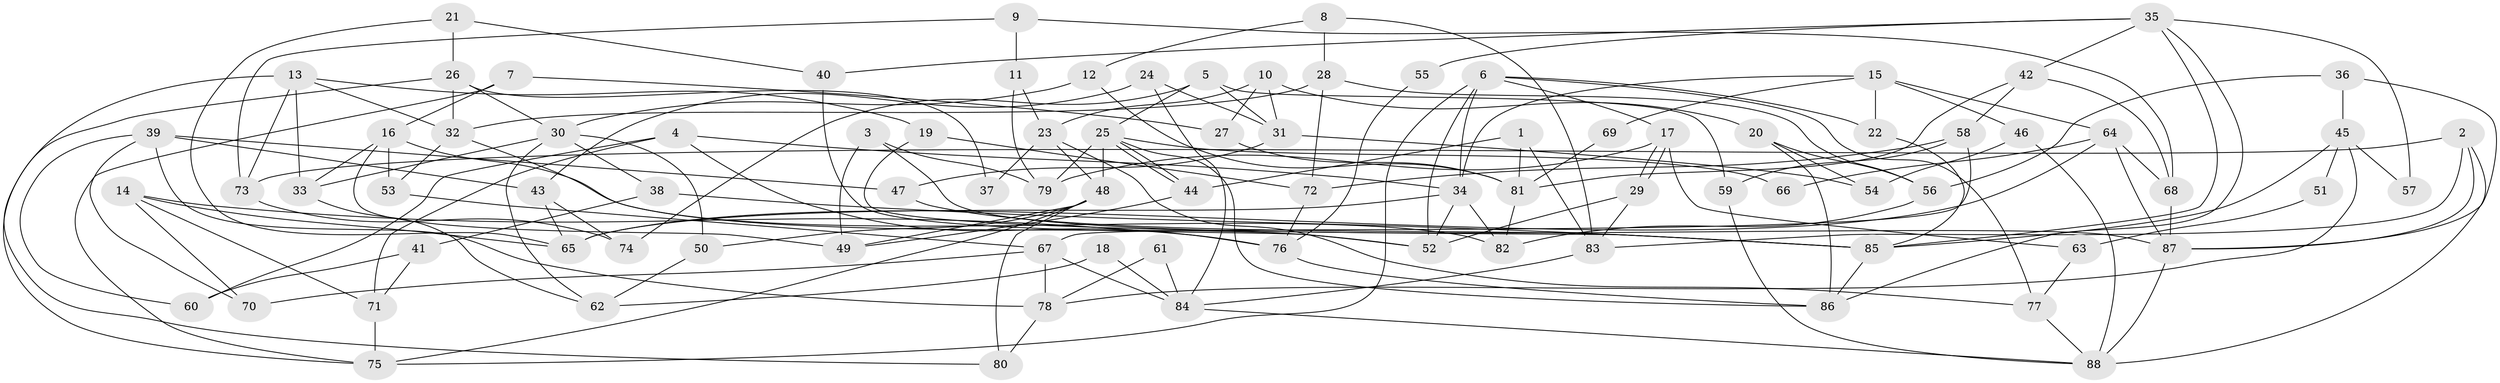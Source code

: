 // coarse degree distribution, {3: 0.25, 4: 0.16071428571428573, 5: 0.17857142857142858, 9: 0.03571428571428571, 6: 0.16071428571428573, 7: 0.14285714285714285, 2: 0.03571428571428571, 8: 0.03571428571428571}
// Generated by graph-tools (version 1.1) at 2025/52/02/27/25 19:52:02]
// undirected, 88 vertices, 176 edges
graph export_dot {
graph [start="1"]
  node [color=gray90,style=filled];
  1;
  2;
  3;
  4;
  5;
  6;
  7;
  8;
  9;
  10;
  11;
  12;
  13;
  14;
  15;
  16;
  17;
  18;
  19;
  20;
  21;
  22;
  23;
  24;
  25;
  26;
  27;
  28;
  29;
  30;
  31;
  32;
  33;
  34;
  35;
  36;
  37;
  38;
  39;
  40;
  41;
  42;
  43;
  44;
  45;
  46;
  47;
  48;
  49;
  50;
  51;
  52;
  53;
  54;
  55;
  56;
  57;
  58;
  59;
  60;
  61;
  62;
  63;
  64;
  65;
  66;
  67;
  68;
  69;
  70;
  71;
  72;
  73;
  74;
  75;
  76;
  77;
  78;
  79;
  80;
  81;
  82;
  83;
  84;
  85;
  86;
  87;
  88;
  1 -- 81;
  1 -- 83;
  1 -- 44;
  2 -- 83;
  2 -- 87;
  2 -- 73;
  2 -- 88;
  3 -- 87;
  3 -- 49;
  3 -- 79;
  4 -- 71;
  4 -- 76;
  4 -- 34;
  4 -- 60;
  5 -- 31;
  5 -- 25;
  5 -- 59;
  5 -- 74;
  6 -- 17;
  6 -- 52;
  6 -- 22;
  6 -- 34;
  6 -- 75;
  6 -- 77;
  7 -- 16;
  7 -- 75;
  7 -- 27;
  8 -- 28;
  8 -- 12;
  8 -- 83;
  9 -- 73;
  9 -- 68;
  9 -- 11;
  10 -- 31;
  10 -- 23;
  10 -- 20;
  10 -- 27;
  11 -- 23;
  11 -- 79;
  12 -- 81;
  12 -- 30;
  13 -- 73;
  13 -- 32;
  13 -- 19;
  13 -- 33;
  13 -- 80;
  14 -- 71;
  14 -- 65;
  14 -- 70;
  14 -- 76;
  15 -- 22;
  15 -- 34;
  15 -- 46;
  15 -- 64;
  15 -- 69;
  16 -- 82;
  16 -- 33;
  16 -- 49;
  16 -- 53;
  17 -- 29;
  17 -- 29;
  17 -- 79;
  17 -- 63;
  18 -- 62;
  18 -- 84;
  19 -- 72;
  19 -- 85;
  20 -- 86;
  20 -- 54;
  20 -- 56;
  21 -- 26;
  21 -- 40;
  21 -- 65;
  22 -- 85;
  23 -- 48;
  23 -- 77;
  23 -- 37;
  24 -- 31;
  24 -- 84;
  24 -- 43;
  25 -- 79;
  25 -- 44;
  25 -- 44;
  25 -- 48;
  25 -- 66;
  25 -- 86;
  26 -- 32;
  26 -- 75;
  26 -- 30;
  26 -- 37;
  27 -- 81;
  28 -- 72;
  28 -- 56;
  28 -- 32;
  29 -- 52;
  29 -- 83;
  30 -- 50;
  30 -- 33;
  30 -- 38;
  30 -- 62;
  31 -- 47;
  31 -- 54;
  32 -- 53;
  32 -- 52;
  33 -- 62;
  34 -- 52;
  34 -- 65;
  34 -- 82;
  35 -- 42;
  35 -- 85;
  35 -- 40;
  35 -- 55;
  35 -- 57;
  35 -- 86;
  36 -- 45;
  36 -- 87;
  36 -- 56;
  38 -- 85;
  38 -- 41;
  39 -- 43;
  39 -- 70;
  39 -- 47;
  39 -- 60;
  39 -- 78;
  40 -- 52;
  41 -- 60;
  41 -- 71;
  42 -- 81;
  42 -- 68;
  42 -- 58;
  43 -- 65;
  43 -- 74;
  44 -- 49;
  45 -- 85;
  45 -- 78;
  45 -- 51;
  45 -- 57;
  46 -- 88;
  46 -- 54;
  47 -- 85;
  48 -- 49;
  48 -- 50;
  48 -- 75;
  48 -- 80;
  50 -- 62;
  51 -- 63;
  53 -- 67;
  55 -- 76;
  56 -- 82;
  58 -- 67;
  58 -- 59;
  58 -- 72;
  59 -- 88;
  61 -- 78;
  61 -- 84;
  63 -- 77;
  64 -- 65;
  64 -- 66;
  64 -- 68;
  64 -- 87;
  67 -- 78;
  67 -- 84;
  67 -- 70;
  68 -- 87;
  69 -- 81;
  71 -- 75;
  72 -- 76;
  73 -- 74;
  76 -- 86;
  77 -- 88;
  78 -- 80;
  81 -- 82;
  83 -- 84;
  84 -- 88;
  85 -- 86;
  87 -- 88;
}
